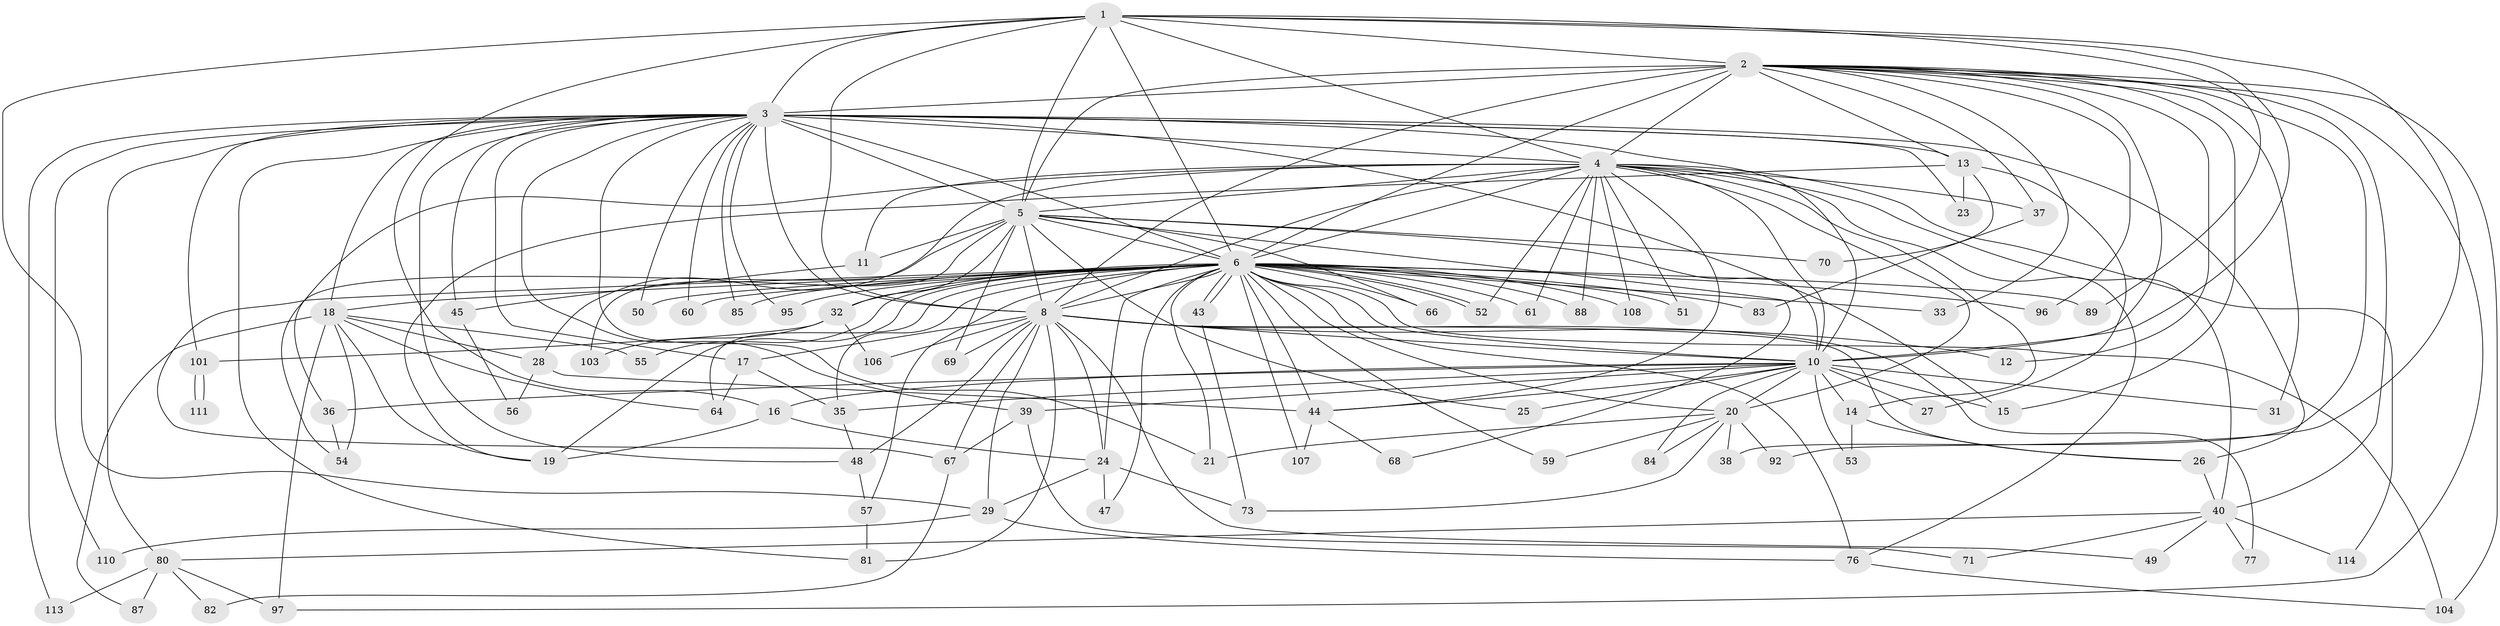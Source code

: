 // Generated by graph-tools (version 1.1) at 2025/51/02/27/25 19:51:47]
// undirected, 85 vertices, 204 edges
graph export_dot {
graph [start="1"]
  node [color=gray90,style=filled];
  1 [super="+65"];
  2 [super="+9"];
  3 [super="+7"];
  4 [super="+62"];
  5 [super="+94"];
  6 [super="+30"];
  8 [super="+22"];
  10 [super="+90"];
  11;
  12 [super="+98"];
  13;
  14 [super="+115"];
  15 [super="+78"];
  16;
  17 [super="+100"];
  18 [super="+102"];
  19 [super="+112"];
  20 [super="+72"];
  21 [super="+42"];
  23;
  24 [super="+34"];
  25;
  26;
  27;
  28;
  29 [super="+75"];
  31;
  32 [super="+63"];
  33;
  35 [super="+46"];
  36 [super="+74"];
  37;
  38;
  39 [super="+99"];
  40 [super="+41"];
  43;
  44 [super="+58"];
  45;
  47;
  48 [super="+86"];
  49;
  50;
  51;
  52 [super="+91"];
  53;
  54;
  55;
  56;
  57;
  59;
  60;
  61;
  64;
  66;
  67;
  68;
  69;
  70;
  71;
  73 [super="+93"];
  76 [super="+79"];
  77;
  80;
  81 [super="+116"];
  82;
  83;
  84;
  85;
  87;
  88;
  89;
  92;
  95;
  96;
  97 [super="+105"];
  101;
  103;
  104 [super="+109"];
  106;
  107;
  108;
  110;
  111;
  113;
  114;
  1 -- 2 [weight=2];
  1 -- 3 [weight=2];
  1 -- 4;
  1 -- 5;
  1 -- 6;
  1 -- 8 [weight=2];
  1 -- 10;
  1 -- 16;
  1 -- 89;
  1 -- 92;
  1 -- 29;
  2 -- 3 [weight=4];
  2 -- 4 [weight=2];
  2 -- 5 [weight=2];
  2 -- 6 [weight=2];
  2 -- 8 [weight=2];
  2 -- 10 [weight=2];
  2 -- 12 [weight=2];
  2 -- 13;
  2 -- 15;
  2 -- 31;
  2 -- 33;
  2 -- 37;
  2 -- 38;
  2 -- 97;
  2 -- 96;
  2 -- 40;
  2 -- 104;
  3 -- 4 [weight=2];
  3 -- 5 [weight=2];
  3 -- 6 [weight=2];
  3 -- 8 [weight=2];
  3 -- 10 [weight=2];
  3 -- 15;
  3 -- 17 [weight=2];
  3 -- 18;
  3 -- 23;
  3 -- 26;
  3 -- 50;
  3 -- 60;
  3 -- 110;
  3 -- 13;
  3 -- 80;
  3 -- 21;
  3 -- 85;
  3 -- 95;
  3 -- 101;
  3 -- 39;
  3 -- 45;
  3 -- 48;
  3 -- 113;
  3 -- 81;
  4 -- 5;
  4 -- 6;
  4 -- 8;
  4 -- 10;
  4 -- 11;
  4 -- 14;
  4 -- 20;
  4 -- 28;
  4 -- 36 [weight=2];
  4 -- 37;
  4 -- 40;
  4 -- 51;
  4 -- 61;
  4 -- 88;
  4 -- 108;
  4 -- 114;
  4 -- 52;
  4 -- 44;
  4 -- 76;
  5 -- 6;
  5 -- 8;
  5 -- 10;
  5 -- 11;
  5 -- 25;
  5 -- 32;
  5 -- 66;
  5 -- 68;
  5 -- 69;
  5 -- 70;
  5 -- 103;
  5 -- 54;
  6 -- 8 [weight=2];
  6 -- 10 [weight=2];
  6 -- 18;
  6 -- 24;
  6 -- 32 [weight=2];
  6 -- 33;
  6 -- 35;
  6 -- 43;
  6 -- 43;
  6 -- 44;
  6 -- 47;
  6 -- 50;
  6 -- 51;
  6 -- 52;
  6 -- 52;
  6 -- 55;
  6 -- 57;
  6 -- 59;
  6 -- 60;
  6 -- 61;
  6 -- 64;
  6 -- 66;
  6 -- 67;
  6 -- 76;
  6 -- 83;
  6 -- 88;
  6 -- 89;
  6 -- 95;
  6 -- 96;
  6 -- 104;
  6 -- 107;
  6 -- 108;
  6 -- 85;
  6 -- 20;
  6 -- 19;
  6 -- 21;
  8 -- 10;
  8 -- 12;
  8 -- 24;
  8 -- 26;
  8 -- 29;
  8 -- 48;
  8 -- 49;
  8 -- 67;
  8 -- 69;
  8 -- 77;
  8 -- 81;
  8 -- 106;
  8 -- 17;
  10 -- 14;
  10 -- 16;
  10 -- 20;
  10 -- 25;
  10 -- 27;
  10 -- 31;
  10 -- 35;
  10 -- 36;
  10 -- 39;
  10 -- 44;
  10 -- 53;
  10 -- 84;
  10 -- 15;
  11 -- 45;
  13 -- 19;
  13 -- 23;
  13 -- 27;
  13 -- 70;
  14 -- 53;
  14 -- 26;
  16 -- 19;
  16 -- 24;
  17 -- 64;
  17 -- 35;
  18 -- 28;
  18 -- 54;
  18 -- 55;
  18 -- 64;
  18 -- 87;
  18 -- 97;
  18 -- 19;
  20 -- 21;
  20 -- 38;
  20 -- 59;
  20 -- 84;
  20 -- 92;
  20 -- 73;
  24 -- 29;
  24 -- 47;
  24 -- 73;
  26 -- 40;
  28 -- 56;
  28 -- 44;
  29 -- 76;
  29 -- 110;
  32 -- 103;
  32 -- 106;
  32 -- 101;
  35 -- 48;
  36 -- 54;
  37 -- 83;
  39 -- 71;
  39 -- 67;
  40 -- 49;
  40 -- 77;
  40 -- 114;
  40 -- 80;
  40 -- 71;
  43 -- 73;
  44 -- 107;
  44 -- 68;
  45 -- 56;
  48 -- 57;
  57 -- 81;
  67 -- 82;
  76 -- 104;
  80 -- 82;
  80 -- 87;
  80 -- 97;
  80 -- 113;
  101 -- 111;
  101 -- 111;
}
